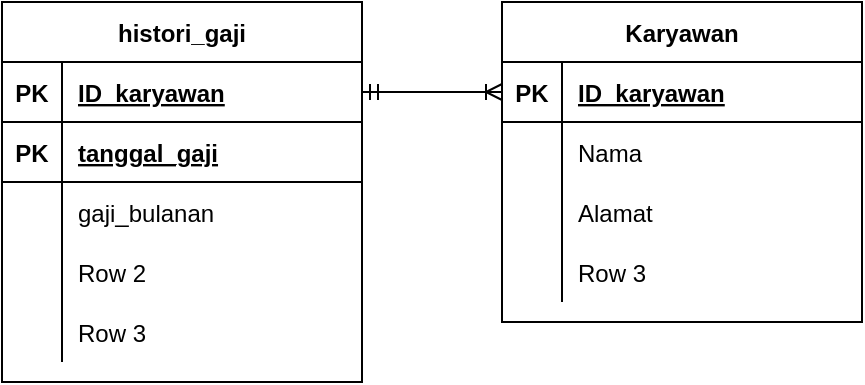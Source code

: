 <mxfile version="17.4.1" type="github" pages="2">
  <diagram id="R2lEEEUBdFMjLlhIrx00" name="Page-1">
    <mxGraphModel dx="1278" dy="539" grid="1" gridSize="10" guides="1" tooltips="1" connect="1" arrows="1" fold="1" page="1" pageScale="1" pageWidth="850" pageHeight="1100" math="0" shadow="0" extFonts="Permanent Marker^https://fonts.googleapis.com/css?family=Permanent+Marker">
      <root>
        <mxCell id="0" />
        <mxCell id="1" parent="0" />
        <mxCell id="USe1o16NmA6yLf-kkS8X-1" value="Karyawan" style="shape=table;startSize=30;container=1;collapsible=1;childLayout=tableLayout;fixedRows=1;rowLines=0;fontStyle=1;align=center;resizeLast=1;" parent="1" vertex="1">
          <mxGeometry x="330" y="200" width="180" height="160" as="geometry" />
        </mxCell>
        <mxCell id="USe1o16NmA6yLf-kkS8X-2" value="" style="shape=tableRow;horizontal=0;startSize=0;swimlaneHead=0;swimlaneBody=0;fillColor=none;collapsible=0;dropTarget=0;points=[[0,0.5],[1,0.5]];portConstraint=eastwest;top=0;left=0;right=0;bottom=1;" parent="USe1o16NmA6yLf-kkS8X-1" vertex="1">
          <mxGeometry y="30" width="180" height="30" as="geometry" />
        </mxCell>
        <mxCell id="USe1o16NmA6yLf-kkS8X-3" value="PK" style="shape=partialRectangle;connectable=0;fillColor=none;top=0;left=0;bottom=0;right=0;fontStyle=1;overflow=hidden;" parent="USe1o16NmA6yLf-kkS8X-2" vertex="1">
          <mxGeometry width="30" height="30" as="geometry">
            <mxRectangle width="30" height="30" as="alternateBounds" />
          </mxGeometry>
        </mxCell>
        <mxCell id="USe1o16NmA6yLf-kkS8X-4" value="ID_karyawan" style="shape=partialRectangle;connectable=0;fillColor=none;top=0;left=0;bottom=0;right=0;align=left;spacingLeft=6;fontStyle=5;overflow=hidden;" parent="USe1o16NmA6yLf-kkS8X-2" vertex="1">
          <mxGeometry x="30" width="150" height="30" as="geometry">
            <mxRectangle width="150" height="30" as="alternateBounds" />
          </mxGeometry>
        </mxCell>
        <mxCell id="USe1o16NmA6yLf-kkS8X-5" value="" style="shape=tableRow;horizontal=0;startSize=0;swimlaneHead=0;swimlaneBody=0;fillColor=none;collapsible=0;dropTarget=0;points=[[0,0.5],[1,0.5]];portConstraint=eastwest;top=0;left=0;right=0;bottom=0;" parent="USe1o16NmA6yLf-kkS8X-1" vertex="1">
          <mxGeometry y="60" width="180" height="30" as="geometry" />
        </mxCell>
        <mxCell id="USe1o16NmA6yLf-kkS8X-6" value="" style="shape=partialRectangle;connectable=0;fillColor=none;top=0;left=0;bottom=0;right=0;editable=1;overflow=hidden;" parent="USe1o16NmA6yLf-kkS8X-5" vertex="1">
          <mxGeometry width="30" height="30" as="geometry">
            <mxRectangle width="30" height="30" as="alternateBounds" />
          </mxGeometry>
        </mxCell>
        <mxCell id="USe1o16NmA6yLf-kkS8X-7" value="Nama" style="shape=partialRectangle;connectable=0;fillColor=none;top=0;left=0;bottom=0;right=0;align=left;spacingLeft=6;overflow=hidden;" parent="USe1o16NmA6yLf-kkS8X-5" vertex="1">
          <mxGeometry x="30" width="150" height="30" as="geometry">
            <mxRectangle width="150" height="30" as="alternateBounds" />
          </mxGeometry>
        </mxCell>
        <mxCell id="USe1o16NmA6yLf-kkS8X-8" value="" style="shape=tableRow;horizontal=0;startSize=0;swimlaneHead=0;swimlaneBody=0;fillColor=none;collapsible=0;dropTarget=0;points=[[0,0.5],[1,0.5]];portConstraint=eastwest;top=0;left=0;right=0;bottom=0;" parent="USe1o16NmA6yLf-kkS8X-1" vertex="1">
          <mxGeometry y="90" width="180" height="30" as="geometry" />
        </mxCell>
        <mxCell id="USe1o16NmA6yLf-kkS8X-9" value="" style="shape=partialRectangle;connectable=0;fillColor=none;top=0;left=0;bottom=0;right=0;editable=1;overflow=hidden;" parent="USe1o16NmA6yLf-kkS8X-8" vertex="1">
          <mxGeometry width="30" height="30" as="geometry">
            <mxRectangle width="30" height="30" as="alternateBounds" />
          </mxGeometry>
        </mxCell>
        <mxCell id="USe1o16NmA6yLf-kkS8X-10" value="Alamat" style="shape=partialRectangle;connectable=0;fillColor=none;top=0;left=0;bottom=0;right=0;align=left;spacingLeft=6;overflow=hidden;" parent="USe1o16NmA6yLf-kkS8X-8" vertex="1">
          <mxGeometry x="30" width="150" height="30" as="geometry">
            <mxRectangle width="150" height="30" as="alternateBounds" />
          </mxGeometry>
        </mxCell>
        <mxCell id="USe1o16NmA6yLf-kkS8X-11" value="" style="shape=tableRow;horizontal=0;startSize=0;swimlaneHead=0;swimlaneBody=0;fillColor=none;collapsible=0;dropTarget=0;points=[[0,0.5],[1,0.5]];portConstraint=eastwest;top=0;left=0;right=0;bottom=0;" parent="USe1o16NmA6yLf-kkS8X-1" vertex="1">
          <mxGeometry y="120" width="180" height="30" as="geometry" />
        </mxCell>
        <mxCell id="USe1o16NmA6yLf-kkS8X-12" value="" style="shape=partialRectangle;connectable=0;fillColor=none;top=0;left=0;bottom=0;right=0;editable=1;overflow=hidden;" parent="USe1o16NmA6yLf-kkS8X-11" vertex="1">
          <mxGeometry width="30" height="30" as="geometry">
            <mxRectangle width="30" height="30" as="alternateBounds" />
          </mxGeometry>
        </mxCell>
        <mxCell id="USe1o16NmA6yLf-kkS8X-13" value="Row 3" style="shape=partialRectangle;connectable=0;fillColor=none;top=0;left=0;bottom=0;right=0;align=left;spacingLeft=6;overflow=hidden;" parent="USe1o16NmA6yLf-kkS8X-11" vertex="1">
          <mxGeometry x="30" width="150" height="30" as="geometry">
            <mxRectangle width="150" height="30" as="alternateBounds" />
          </mxGeometry>
        </mxCell>
        <mxCell id="hA6Ob9VuYaXyNVDvQv3Z-1" value="histori_gaji" style="shape=table;startSize=30;container=1;collapsible=1;childLayout=tableLayout;fixedRows=1;rowLines=0;fontStyle=1;align=center;resizeLast=1;" vertex="1" parent="1">
          <mxGeometry x="80" y="200" width="180" height="190" as="geometry" />
        </mxCell>
        <mxCell id="hA6Ob9VuYaXyNVDvQv3Z-2" value="" style="shape=tableRow;horizontal=0;startSize=0;swimlaneHead=0;swimlaneBody=0;fillColor=none;collapsible=0;dropTarget=0;points=[[0,0.5],[1,0.5]];portConstraint=eastwest;top=0;left=0;right=0;bottom=1;" vertex="1" parent="hA6Ob9VuYaXyNVDvQv3Z-1">
          <mxGeometry y="30" width="180" height="30" as="geometry" />
        </mxCell>
        <mxCell id="hA6Ob9VuYaXyNVDvQv3Z-3" value="PK" style="shape=partialRectangle;connectable=0;fillColor=none;top=0;left=0;bottom=0;right=0;fontStyle=1;overflow=hidden;" vertex="1" parent="hA6Ob9VuYaXyNVDvQv3Z-2">
          <mxGeometry width="30" height="30" as="geometry">
            <mxRectangle width="30" height="30" as="alternateBounds" />
          </mxGeometry>
        </mxCell>
        <mxCell id="hA6Ob9VuYaXyNVDvQv3Z-4" value="ID_karyawan" style="shape=partialRectangle;connectable=0;fillColor=none;top=0;left=0;bottom=0;right=0;align=left;spacingLeft=6;fontStyle=5;overflow=hidden;" vertex="1" parent="hA6Ob9VuYaXyNVDvQv3Z-2">
          <mxGeometry x="30" width="150" height="30" as="geometry">
            <mxRectangle width="150" height="30" as="alternateBounds" />
          </mxGeometry>
        </mxCell>
        <mxCell id="hA6Ob9VuYaXyNVDvQv3Z-14" value="" style="shape=tableRow;horizontal=0;startSize=0;swimlaneHead=0;swimlaneBody=0;fillColor=none;collapsible=0;dropTarget=0;points=[[0,0.5],[1,0.5]];portConstraint=eastwest;top=0;left=0;right=0;bottom=1;" vertex="1" parent="hA6Ob9VuYaXyNVDvQv3Z-1">
          <mxGeometry y="60" width="180" height="30" as="geometry" />
        </mxCell>
        <mxCell id="hA6Ob9VuYaXyNVDvQv3Z-15" value="PK" style="shape=partialRectangle;connectable=0;fillColor=none;top=0;left=0;bottom=0;right=0;fontStyle=1;overflow=hidden;" vertex="1" parent="hA6Ob9VuYaXyNVDvQv3Z-14">
          <mxGeometry width="30" height="30" as="geometry">
            <mxRectangle width="30" height="30" as="alternateBounds" />
          </mxGeometry>
        </mxCell>
        <mxCell id="hA6Ob9VuYaXyNVDvQv3Z-16" value="tanggal_gaji" style="shape=partialRectangle;connectable=0;fillColor=none;top=0;left=0;bottom=0;right=0;align=left;spacingLeft=6;fontStyle=5;overflow=hidden;" vertex="1" parent="hA6Ob9VuYaXyNVDvQv3Z-14">
          <mxGeometry x="30" width="150" height="30" as="geometry">
            <mxRectangle width="150" height="30" as="alternateBounds" />
          </mxGeometry>
        </mxCell>
        <mxCell id="hA6Ob9VuYaXyNVDvQv3Z-5" value="" style="shape=tableRow;horizontal=0;startSize=0;swimlaneHead=0;swimlaneBody=0;fillColor=none;collapsible=0;dropTarget=0;points=[[0,0.5],[1,0.5]];portConstraint=eastwest;top=0;left=0;right=0;bottom=0;" vertex="1" parent="hA6Ob9VuYaXyNVDvQv3Z-1">
          <mxGeometry y="90" width="180" height="30" as="geometry" />
        </mxCell>
        <mxCell id="hA6Ob9VuYaXyNVDvQv3Z-6" value="" style="shape=partialRectangle;connectable=0;fillColor=none;top=0;left=0;bottom=0;right=0;editable=1;overflow=hidden;" vertex="1" parent="hA6Ob9VuYaXyNVDvQv3Z-5">
          <mxGeometry width="30" height="30" as="geometry">
            <mxRectangle width="30" height="30" as="alternateBounds" />
          </mxGeometry>
        </mxCell>
        <mxCell id="hA6Ob9VuYaXyNVDvQv3Z-7" value="gaji_bulanan" style="shape=partialRectangle;connectable=0;fillColor=none;top=0;left=0;bottom=0;right=0;align=left;spacingLeft=6;overflow=hidden;" vertex="1" parent="hA6Ob9VuYaXyNVDvQv3Z-5">
          <mxGeometry x="30" width="150" height="30" as="geometry">
            <mxRectangle width="150" height="30" as="alternateBounds" />
          </mxGeometry>
        </mxCell>
        <mxCell id="hA6Ob9VuYaXyNVDvQv3Z-8" value="" style="shape=tableRow;horizontal=0;startSize=0;swimlaneHead=0;swimlaneBody=0;fillColor=none;collapsible=0;dropTarget=0;points=[[0,0.5],[1,0.5]];portConstraint=eastwest;top=0;left=0;right=0;bottom=0;" vertex="1" parent="hA6Ob9VuYaXyNVDvQv3Z-1">
          <mxGeometry y="120" width="180" height="30" as="geometry" />
        </mxCell>
        <mxCell id="hA6Ob9VuYaXyNVDvQv3Z-9" value="" style="shape=partialRectangle;connectable=0;fillColor=none;top=0;left=0;bottom=0;right=0;editable=1;overflow=hidden;" vertex="1" parent="hA6Ob9VuYaXyNVDvQv3Z-8">
          <mxGeometry width="30" height="30" as="geometry">
            <mxRectangle width="30" height="30" as="alternateBounds" />
          </mxGeometry>
        </mxCell>
        <mxCell id="hA6Ob9VuYaXyNVDvQv3Z-10" value="Row 2" style="shape=partialRectangle;connectable=0;fillColor=none;top=0;left=0;bottom=0;right=0;align=left;spacingLeft=6;overflow=hidden;" vertex="1" parent="hA6Ob9VuYaXyNVDvQv3Z-8">
          <mxGeometry x="30" width="150" height="30" as="geometry">
            <mxRectangle width="150" height="30" as="alternateBounds" />
          </mxGeometry>
        </mxCell>
        <mxCell id="hA6Ob9VuYaXyNVDvQv3Z-11" value="" style="shape=tableRow;horizontal=0;startSize=0;swimlaneHead=0;swimlaneBody=0;fillColor=none;collapsible=0;dropTarget=0;points=[[0,0.5],[1,0.5]];portConstraint=eastwest;top=0;left=0;right=0;bottom=0;" vertex="1" parent="hA6Ob9VuYaXyNVDvQv3Z-1">
          <mxGeometry y="150" width="180" height="30" as="geometry" />
        </mxCell>
        <mxCell id="hA6Ob9VuYaXyNVDvQv3Z-12" value="" style="shape=partialRectangle;connectable=0;fillColor=none;top=0;left=0;bottom=0;right=0;editable=1;overflow=hidden;" vertex="1" parent="hA6Ob9VuYaXyNVDvQv3Z-11">
          <mxGeometry width="30" height="30" as="geometry">
            <mxRectangle width="30" height="30" as="alternateBounds" />
          </mxGeometry>
        </mxCell>
        <mxCell id="hA6Ob9VuYaXyNVDvQv3Z-13" value="Row 3" style="shape=partialRectangle;connectable=0;fillColor=none;top=0;left=0;bottom=0;right=0;align=left;spacingLeft=6;overflow=hidden;" vertex="1" parent="hA6Ob9VuYaXyNVDvQv3Z-11">
          <mxGeometry x="30" width="150" height="30" as="geometry">
            <mxRectangle width="150" height="30" as="alternateBounds" />
          </mxGeometry>
        </mxCell>
        <mxCell id="hA6Ob9VuYaXyNVDvQv3Z-17" value="" style="edgeStyle=entityRelationEdgeStyle;fontSize=12;html=1;endArrow=ERoneToMany;startArrow=ERmandOne;rounded=0;exitX=1;exitY=0.5;exitDx=0;exitDy=0;entryX=0;entryY=0.5;entryDx=0;entryDy=0;" edge="1" parent="1" source="hA6Ob9VuYaXyNVDvQv3Z-2" target="USe1o16NmA6yLf-kkS8X-2">
          <mxGeometry width="100" height="100" relative="1" as="geometry">
            <mxPoint x="370" y="330" as="sourcePoint" />
            <mxPoint x="470" y="230" as="targetPoint" />
          </mxGeometry>
        </mxCell>
      </root>
    </mxGraphModel>
  </diagram>
  <diagram id="2qyopMoyy9mw-NkGebHM" name="Page-2">
    <mxGraphModel dx="692" dy="321" grid="1" gridSize="10" guides="1" tooltips="1" connect="1" arrows="1" fold="1" page="1" pageScale="1" pageWidth="827" pageHeight="1169" background="none" math="0" shadow="1">
      <root>
        <mxCell id="zEQg5zYEzXBbnHIqrJW_-0" />
        <mxCell id="zEQg5zYEzXBbnHIqrJW_-1" parent="zEQg5zYEzXBbnHIqrJW_-0" />
        <mxCell id="zEQg5zYEzXBbnHIqrJW_-2" value="product" style="swimlane;childLayout=stackLayout;horizontal=1;startSize=30;horizontalStack=0;rounded=1;fontSize=14;fontStyle=0;strokeWidth=2;resizeParent=0;resizeLast=1;shadow=0;dashed=0;align=center;fillColor=#ffe6cc;strokeColor=#d79b00;" vertex="1" parent="zEQg5zYEzXBbnHIqrJW_-1">
          <mxGeometry x="180" y="220" width="160" height="160" as="geometry" />
        </mxCell>
        <mxCell id="zEQg5zYEzXBbnHIqrJW_-3" value="# id_product &gt; integer&#xa;* product name  &gt; varchar&#xa;* barcode &gt; varchar&#xa;* length &gt; integer&#xa;* width  &gt; integer&#xa;* heigh t &gt; integer &#xa;* netto &gt; integer&#xa;* price &gt; float" style="align=left;strokeColor=none;fillColor=none;spacingLeft=4;fontSize=12;verticalAlign=top;resizable=0;rotatable=0;part=1;" vertex="1" parent="zEQg5zYEzXBbnHIqrJW_-2">
          <mxGeometry y="30" width="160" height="130" as="geometry" />
        </mxCell>
        <mxCell id="zEQg5zYEzXBbnHIqrJW_-4" value="product category" style="swimlane;childLayout=stackLayout;horizontal=1;startSize=30;horizontalStack=0;rounded=1;fontSize=14;fontStyle=0;strokeWidth=2;resizeParent=0;resizeLast=1;shadow=0;dashed=0;align=center;fillColor=#f8cecc;strokeColor=#b85450;" vertex="1" parent="zEQg5zYEzXBbnHIqrJW_-1">
          <mxGeometry x="480" y="240" width="240" height="130" as="geometry" />
        </mxCell>
        <mxCell id="zEQg5zYEzXBbnHIqrJW_-5" value="#  product category &gt; integer&#xa;*  product category name &gt; varchar" style="align=left;strokeColor=none;fillColor=none;spacingLeft=4;fontSize=12;verticalAlign=top;resizable=0;rotatable=0;part=1;" vertex="1" parent="zEQg5zYEzXBbnHIqrJW_-4">
          <mxGeometry y="30" width="240" height="100" as="geometry" />
        </mxCell>
        <mxCell id="zEQg5zYEzXBbnHIqrJW_-34" value="" style="edgeStyle=entityRelationEdgeStyle;fontSize=12;html=1;endArrow=ERoneToMany;startArrow=ERzeroToOne;strokeWidth=1;curved=1;elbow=vertical;" edge="1" parent="zEQg5zYEzXBbnHIqrJW_-1" target="zEQg5zYEzXBbnHIqrJW_-3">
          <mxGeometry width="100" height="100" relative="1" as="geometry">
            <mxPoint x="480" y="315" as="sourcePoint" />
            <mxPoint x="370" y="280" as="targetPoint" />
          </mxGeometry>
        </mxCell>
        <mxCell id="rctSxfcGG-YjM1YKIK81-5" value="relationship_1" style="edgeLabel;html=1;align=center;verticalAlign=middle;resizable=0;points=[];fontSize=11;fontFamily=Helvetica;fontColor=default;" vertex="1" connectable="0" parent="zEQg5zYEzXBbnHIqrJW_-34">
          <mxGeometry x="0.334" y="1" relative="1" as="geometry">
            <mxPoint as="offset" />
          </mxGeometry>
        </mxCell>
        <mxCell id="rctSxfcGG-YjM1YKIK81-3" value="" style="endArrow=none;html=1;rounded=0;dashed=1;strokeWidth=1;curved=1;elbow=vertical;entryX=0;entryY=0.5;entryDx=0;entryDy=0;" edge="1" parent="zEQg5zYEzXBbnHIqrJW_-1" target="zEQg5zYEzXBbnHIqrJW_-5">
          <mxGeometry relative="1" as="geometry">
            <mxPoint x="410" y="320" as="sourcePoint" />
            <mxPoint x="520" y="330" as="targetPoint" />
            <Array as="points" />
          </mxGeometry>
        </mxCell>
        <mxCell id="rctSxfcGG-YjM1YKIK81-4" value="N" style="resizable=0;html=1;align=right;verticalAlign=bottom;" connectable="0" vertex="1" parent="rctSxfcGG-YjM1YKIK81-3">
          <mxGeometry x="1" relative="1" as="geometry" />
        </mxCell>
        <mxCell id="rctSxfcGG-YjM1YKIK81-10" value="product" style="swimlane;childLayout=stackLayout;horizontal=1;startSize=30;horizontalStack=0;rounded=1;fontSize=14;fontStyle=0;strokeWidth=2;resizeParent=0;resizeLast=1;shadow=0;dashed=0;align=center;fillColor=#ffe6cc;strokeColor=#d79b00;" vertex="1" parent="zEQg5zYEzXBbnHIqrJW_-1">
          <mxGeometry x="90" y="530" width="200" height="160" as="geometry" />
        </mxCell>
        <mxCell id="rctSxfcGG-YjM1YKIK81-11" value="# id_product &gt; integer           &lt;pk&gt;&#xa;* product name  &gt; varchar     &lt;fk&gt;&#xa;* barcode &gt; varchar&#xa;* length &gt; integer&#xa;* width  &gt; integer&#xa;* heigh t &gt; integer &#xa;* netto &gt; integer&#xa;* price &gt; float" style="align=left;strokeColor=none;fillColor=none;spacingLeft=4;fontSize=12;verticalAlign=top;resizable=0;rotatable=0;part=1;" vertex="1" parent="rctSxfcGG-YjM1YKIK81-10">
          <mxGeometry y="30" width="200" height="130" as="geometry" />
        </mxCell>
        <mxCell id="rctSxfcGG-YjM1YKIK81-12" value="product category" style="swimlane;childLayout=stackLayout;horizontal=1;startSize=30;horizontalStack=0;rounded=1;fontSize=14;fontStyle=0;strokeWidth=2;resizeParent=0;resizeLast=1;shadow=0;dashed=0;align=center;fillColor=#f8cecc;strokeColor=#b85450;" vertex="1" parent="zEQg5zYEzXBbnHIqrJW_-1">
          <mxGeometry x="510" y="530" width="240" height="130" as="geometry" />
        </mxCell>
        <mxCell id="rctSxfcGG-YjM1YKIK81-13" value="#  product category &gt; integer             &lt;pk&gt;&#xa;*  product category name &gt; varchar" style="align=left;strokeColor=none;fillColor=none;spacingLeft=4;fontSize=12;verticalAlign=top;resizable=0;rotatable=0;part=1;" vertex="1" parent="rctSxfcGG-YjM1YKIK81-12">
          <mxGeometry y="30" width="240" height="100" as="geometry" />
        </mxCell>
        <mxCell id="rctSxfcGG-YjM1YKIK81-14" value="" style="endArrow=open;endFill=1;endSize=12;html=1;rounded=0;labelBackgroundColor=default;fontFamily=Helvetica;fontSize=11;fontColor=default;strokeColor=default;strokeWidth=1;shape=connector;elbow=vertical;exitX=1;exitY=0.5;exitDx=0;exitDy=0;edgeStyle=orthogonalEdgeStyle;" edge="1" parent="zEQg5zYEzXBbnHIqrJW_-1" source="rctSxfcGG-YjM1YKIK81-10">
          <mxGeometry width="160" relative="1" as="geometry">
            <mxPoint x="340" y="610" as="sourcePoint" />
            <mxPoint x="510" y="630" as="targetPoint" />
          </mxGeometry>
        </mxCell>
        <mxCell id="rctSxfcGG-YjM1YKIK81-15" style="edgeStyle=none;shape=connector;curved=1;rounded=0;orthogonalLoop=1;jettySize=auto;html=1;labelBackgroundColor=default;fontFamily=Helvetica;fontSize=11;fontColor=default;endArrow=none;strokeColor=default;strokeWidth=1;elbow=vertical;" edge="1" parent="zEQg5zYEzXBbnHIqrJW_-1" source="rctSxfcGG-YjM1YKIK81-13">
          <mxGeometry relative="1" as="geometry">
            <mxPoint x="500" y="630" as="targetPoint" />
          </mxGeometry>
        </mxCell>
        <mxCell id="rctSxfcGG-YjM1YKIK81-16" value="&lt;font style=&quot;font-size: 8px&quot;&gt;&lt;b&gt;FK_PRODUCT_RELATIONS_CATEGORY&lt;/b&gt;&lt;/font&gt;" style="text;html=1;align=center;verticalAlign=middle;resizable=0;points=[];autosize=1;strokeColor=none;fillColor=none;fontSize=11;fontFamily=Helvetica;fontColor=default;" vertex="1" parent="zEQg5zYEzXBbnHIqrJW_-1">
          <mxGeometry x="315" y="560" width="170" height="20" as="geometry" />
        </mxCell>
      </root>
    </mxGraphModel>
  </diagram>
</mxfile>

